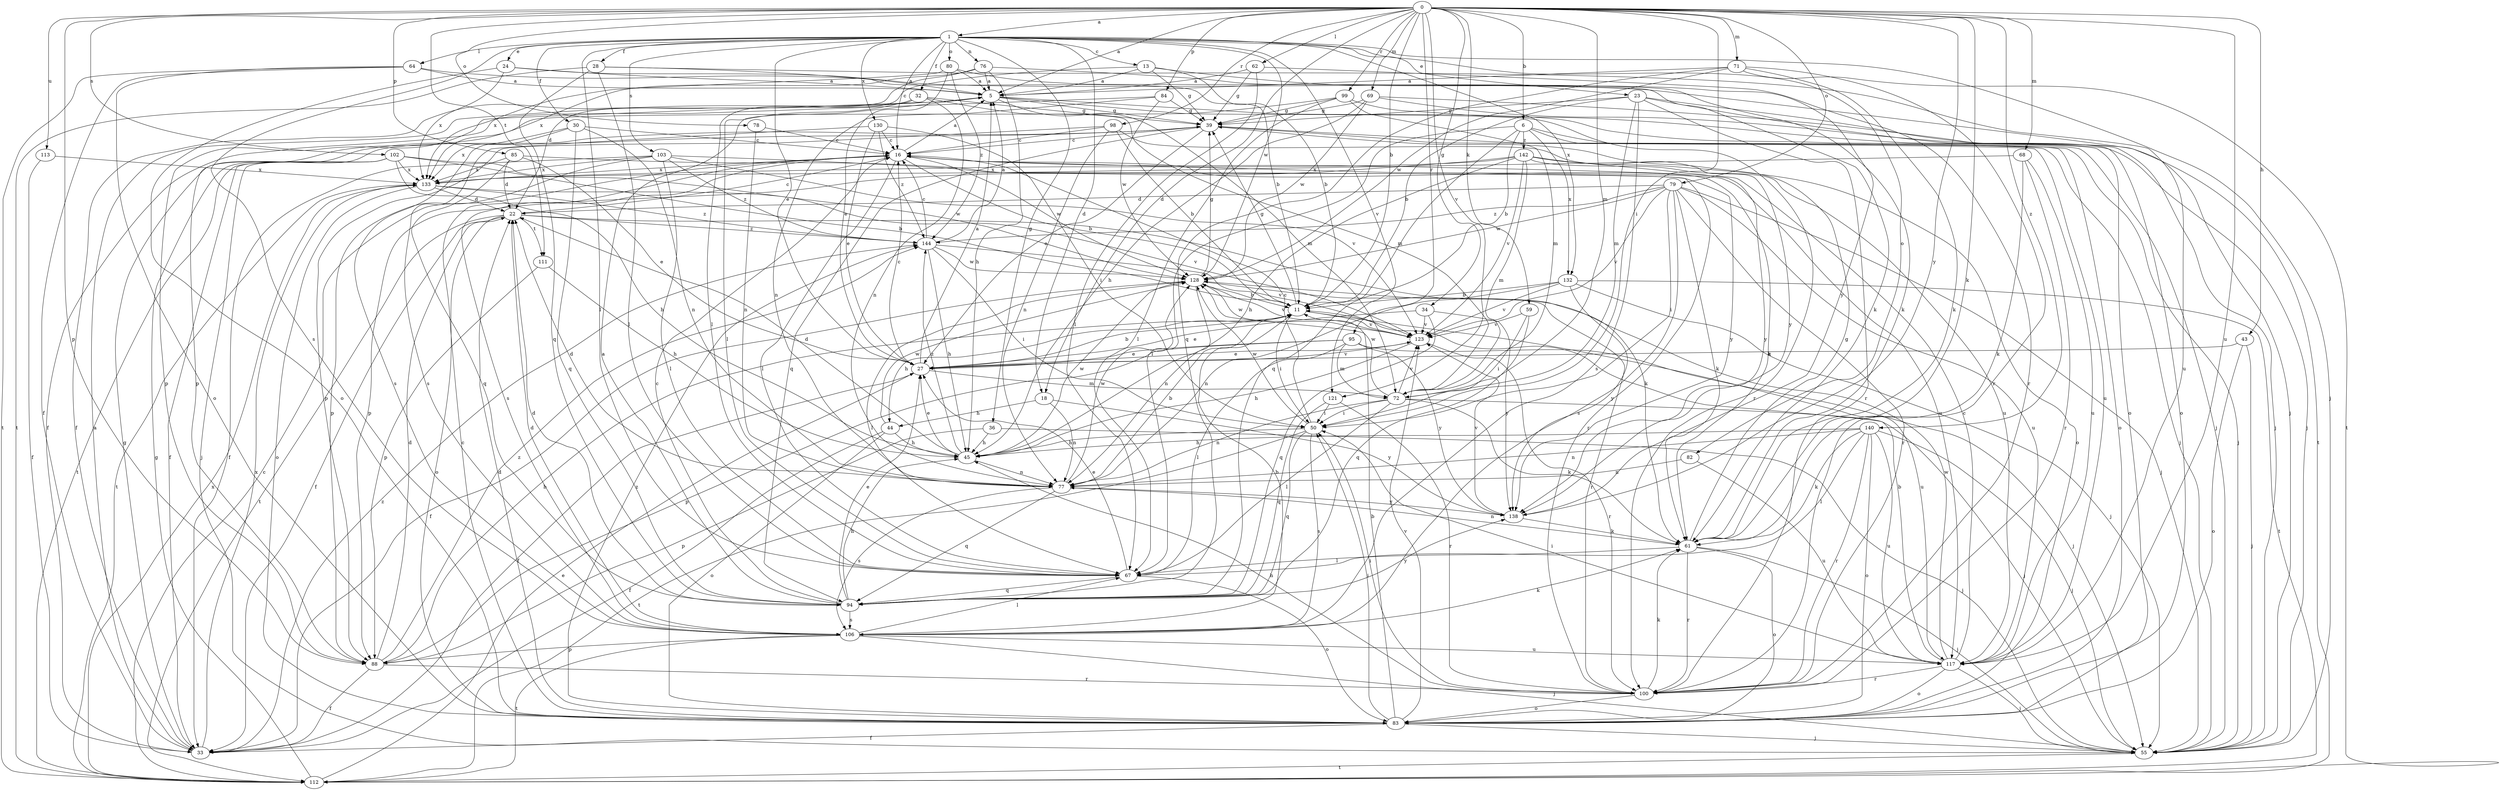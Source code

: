 strict digraph  {
0;
1;
5;
6;
11;
13;
16;
18;
22;
23;
24;
27;
28;
30;
32;
33;
34;
36;
39;
43;
44;
45;
50;
55;
59;
61;
62;
64;
67;
68;
69;
71;
72;
76;
77;
78;
79;
80;
82;
83;
84;
85;
88;
94;
95;
98;
99;
100;
102;
103;
106;
111;
112;
113;
117;
121;
123;
128;
130;
132;
133;
138;
140;
142;
144;
0 -> 1  [label=a];
0 -> 5  [label=a];
0 -> 6  [label=b];
0 -> 11  [label=b];
0 -> 18  [label=d];
0 -> 34  [label=g];
0 -> 43  [label=h];
0 -> 50  [label=i];
0 -> 59  [label=k];
0 -> 61  [label=k];
0 -> 62  [label=l];
0 -> 68  [label=m];
0 -> 69  [label=m];
0 -> 71  [label=m];
0 -> 72  [label=m];
0 -> 78  [label=o];
0 -> 79  [label=o];
0 -> 84  [label=p];
0 -> 85  [label=p];
0 -> 88  [label=p];
0 -> 95  [label=r];
0 -> 98  [label=r];
0 -> 99  [label=r];
0 -> 102  [label=s];
0 -> 111  [label=t];
0 -> 113  [label=u];
0 -> 117  [label=u];
0 -> 121  [label=v];
0 -> 138  [label=y];
0 -> 140  [label=z];
1 -> 13  [label=c];
1 -> 16  [label=c];
1 -> 18  [label=d];
1 -> 23  [label=e];
1 -> 24  [label=e];
1 -> 27  [label=e];
1 -> 28  [label=f];
1 -> 30  [label=f];
1 -> 32  [label=f];
1 -> 36  [label=g];
1 -> 55  [label=j];
1 -> 64  [label=l];
1 -> 67  [label=l];
1 -> 76  [label=n];
1 -> 80  [label=o];
1 -> 82  [label=o];
1 -> 103  [label=s];
1 -> 106  [label=s];
1 -> 121  [label=v];
1 -> 128  [label=w];
1 -> 130  [label=x];
1 -> 132  [label=x];
5 -> 39  [label=g];
5 -> 55  [label=j];
5 -> 72  [label=m];
5 -> 88  [label=p];
5 -> 100  [label=r];
6 -> 11  [label=b];
6 -> 55  [label=j];
6 -> 67  [label=l];
6 -> 83  [label=o];
6 -> 94  [label=q];
6 -> 132  [label=x];
6 -> 142  [label=z];
11 -> 39  [label=g];
11 -> 44  [label=h];
11 -> 50  [label=i];
11 -> 117  [label=u];
11 -> 123  [label=v];
13 -> 5  [label=a];
13 -> 11  [label=b];
13 -> 39  [label=g];
13 -> 67  [label=l];
13 -> 138  [label=y];
16 -> 5  [label=a];
16 -> 11  [label=b];
16 -> 61  [label=k];
16 -> 67  [label=l];
16 -> 106  [label=s];
16 -> 117  [label=u];
16 -> 128  [label=w];
16 -> 133  [label=x];
18 -> 44  [label=h];
18 -> 77  [label=n];
18 -> 138  [label=y];
22 -> 16  [label=c];
22 -> 33  [label=f];
22 -> 61  [label=k];
22 -> 83  [label=o];
22 -> 111  [label=t];
22 -> 112  [label=t];
22 -> 144  [label=z];
23 -> 11  [label=b];
23 -> 39  [label=g];
23 -> 55  [label=j];
23 -> 72  [label=m];
23 -> 83  [label=o];
23 -> 100  [label=r];
23 -> 106  [label=s];
24 -> 5  [label=a];
24 -> 11  [label=b];
24 -> 83  [label=o];
24 -> 133  [label=x];
27 -> 5  [label=a];
27 -> 11  [label=b];
27 -> 16  [label=c];
27 -> 33  [label=f];
27 -> 72  [label=m];
27 -> 123  [label=v];
28 -> 5  [label=a];
28 -> 67  [label=l];
28 -> 94  [label=q];
28 -> 112  [label=t];
28 -> 117  [label=u];
30 -> 16  [label=c];
30 -> 77  [label=n];
30 -> 94  [label=q];
30 -> 106  [label=s];
30 -> 133  [label=x];
32 -> 33  [label=f];
32 -> 39  [label=g];
32 -> 67  [label=l];
32 -> 72  [label=m];
32 -> 77  [label=n];
33 -> 5  [label=a];
33 -> 39  [label=g];
33 -> 133  [label=x];
33 -> 144  [label=z];
34 -> 27  [label=e];
34 -> 94  [label=q];
34 -> 123  [label=v];
34 -> 138  [label=y];
36 -> 45  [label=h];
36 -> 55  [label=j];
36 -> 88  [label=p];
39 -> 16  [label=c];
39 -> 27  [label=e];
39 -> 55  [label=j];
39 -> 94  [label=q];
39 -> 117  [label=u];
43 -> 27  [label=e];
43 -> 55  [label=j];
43 -> 83  [label=o];
44 -> 33  [label=f];
44 -> 45  [label=h];
44 -> 83  [label=o];
44 -> 128  [label=w];
45 -> 22  [label=d];
45 -> 27  [label=e];
45 -> 77  [label=n];
45 -> 128  [label=w];
45 -> 144  [label=z];
50 -> 16  [label=c];
50 -> 45  [label=h];
50 -> 94  [label=q];
50 -> 106  [label=s];
50 -> 112  [label=t];
50 -> 128  [label=w];
55 -> 112  [label=t];
59 -> 50  [label=i];
59 -> 94  [label=q];
59 -> 123  [label=v];
61 -> 39  [label=g];
61 -> 55  [label=j];
61 -> 67  [label=l];
61 -> 77  [label=n];
61 -> 83  [label=o];
61 -> 100  [label=r];
62 -> 5  [label=a];
62 -> 39  [label=g];
62 -> 67  [label=l];
62 -> 100  [label=r];
64 -> 5  [label=a];
64 -> 33  [label=f];
64 -> 55  [label=j];
64 -> 83  [label=o];
64 -> 112  [label=t];
67 -> 27  [label=e];
67 -> 83  [label=o];
67 -> 94  [label=q];
68 -> 61  [label=k];
68 -> 100  [label=r];
68 -> 117  [label=u];
68 -> 133  [label=x];
69 -> 39  [label=g];
69 -> 45  [label=h];
69 -> 55  [label=j];
69 -> 112  [label=t];
69 -> 128  [label=w];
71 -> 5  [label=a];
71 -> 61  [label=k];
71 -> 94  [label=q];
71 -> 100  [label=r];
71 -> 112  [label=t];
71 -> 128  [label=w];
72 -> 50  [label=i];
72 -> 55  [label=j];
72 -> 61  [label=k];
72 -> 67  [label=l];
72 -> 77  [label=n];
72 -> 123  [label=v];
72 -> 128  [label=w];
76 -> 5  [label=a];
76 -> 22  [label=d];
76 -> 45  [label=h];
76 -> 61  [label=k];
76 -> 133  [label=x];
77 -> 11  [label=b];
77 -> 22  [label=d];
77 -> 94  [label=q];
77 -> 106  [label=s];
77 -> 128  [label=w];
77 -> 138  [label=y];
78 -> 16  [label=c];
78 -> 77  [label=n];
79 -> 22  [label=d];
79 -> 50  [label=i];
79 -> 55  [label=j];
79 -> 61  [label=k];
79 -> 100  [label=r];
79 -> 106  [label=s];
79 -> 117  [label=u];
79 -> 123  [label=v];
79 -> 128  [label=w];
79 -> 144  [label=z];
80 -> 5  [label=a];
80 -> 27  [label=e];
80 -> 61  [label=k];
80 -> 133  [label=x];
80 -> 144  [label=z];
82 -> 77  [label=n];
82 -> 117  [label=u];
83 -> 11  [label=b];
83 -> 16  [label=c];
83 -> 22  [label=d];
83 -> 33  [label=f];
83 -> 50  [label=i];
83 -> 55  [label=j];
83 -> 123  [label=v];
83 -> 144  [label=z];
84 -> 33  [label=f];
84 -> 39  [label=g];
84 -> 77  [label=n];
84 -> 128  [label=w];
85 -> 22  [label=d];
85 -> 27  [label=e];
85 -> 94  [label=q];
85 -> 133  [label=x];
85 -> 138  [label=y];
88 -> 11  [label=b];
88 -> 22  [label=d];
88 -> 33  [label=f];
88 -> 100  [label=r];
88 -> 144  [label=z];
94 -> 5  [label=a];
94 -> 16  [label=c];
94 -> 22  [label=d];
94 -> 27  [label=e];
94 -> 45  [label=h];
94 -> 106  [label=s];
94 -> 138  [label=y];
95 -> 27  [label=e];
95 -> 55  [label=j];
95 -> 67  [label=l];
95 -> 72  [label=m];
95 -> 88  [label=p];
95 -> 138  [label=y];
98 -> 11  [label=b];
98 -> 16  [label=c];
98 -> 77  [label=n];
98 -> 88  [label=p];
98 -> 138  [label=y];
99 -> 39  [label=g];
99 -> 67  [label=l];
99 -> 72  [label=m];
99 -> 83  [label=o];
99 -> 88  [label=p];
100 -> 45  [label=h];
100 -> 50  [label=i];
100 -> 61  [label=k];
100 -> 83  [label=o];
102 -> 11  [label=b];
102 -> 33  [label=f];
102 -> 45  [label=h];
102 -> 55  [label=j];
102 -> 112  [label=t];
102 -> 128  [label=w];
102 -> 133  [label=x];
103 -> 33  [label=f];
103 -> 67  [label=l];
103 -> 88  [label=p];
103 -> 100  [label=r];
103 -> 123  [label=v];
103 -> 133  [label=x];
103 -> 144  [label=z];
106 -> 11  [label=b];
106 -> 22  [label=d];
106 -> 55  [label=j];
106 -> 61  [label=k];
106 -> 67  [label=l];
106 -> 88  [label=p];
106 -> 112  [label=t];
106 -> 117  [label=u];
111 -> 45  [label=h];
111 -> 88  [label=p];
112 -> 16  [label=c];
112 -> 27  [label=e];
112 -> 39  [label=g];
112 -> 133  [label=x];
113 -> 33  [label=f];
113 -> 133  [label=x];
117 -> 11  [label=b];
117 -> 16  [label=c];
117 -> 50  [label=i];
117 -> 55  [label=j];
117 -> 83  [label=o];
117 -> 100  [label=r];
117 -> 128  [label=w];
121 -> 50  [label=i];
121 -> 94  [label=q];
121 -> 100  [label=r];
123 -> 27  [label=e];
123 -> 45  [label=h];
123 -> 100  [label=r];
123 -> 128  [label=w];
128 -> 11  [label=b];
128 -> 33  [label=f];
128 -> 39  [label=g];
128 -> 67  [label=l];
128 -> 77  [label=n];
128 -> 100  [label=r];
128 -> 123  [label=v];
130 -> 16  [label=c];
130 -> 27  [label=e];
130 -> 50  [label=i];
130 -> 106  [label=s];
130 -> 144  [label=z];
132 -> 11  [label=b];
132 -> 55  [label=j];
132 -> 77  [label=n];
132 -> 112  [label=t];
132 -> 123  [label=v];
132 -> 138  [label=y];
133 -> 22  [label=d];
133 -> 83  [label=o];
133 -> 112  [label=t];
133 -> 123  [label=v];
133 -> 144  [label=z];
138 -> 61  [label=k];
138 -> 123  [label=v];
140 -> 45  [label=h];
140 -> 55  [label=j];
140 -> 61  [label=k];
140 -> 67  [label=l];
140 -> 77  [label=n];
140 -> 83  [label=o];
140 -> 100  [label=r];
140 -> 117  [label=u];
142 -> 45  [label=h];
142 -> 72  [label=m];
142 -> 83  [label=o];
142 -> 88  [label=p];
142 -> 117  [label=u];
142 -> 123  [label=v];
142 -> 133  [label=x];
142 -> 138  [label=y];
144 -> 5  [label=a];
144 -> 16  [label=c];
144 -> 45  [label=h];
144 -> 50  [label=i];
144 -> 123  [label=v];
144 -> 128  [label=w];
}
